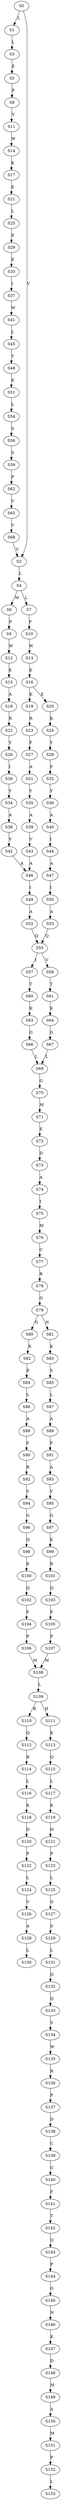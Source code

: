 strict digraph  {
	S0 -> S1 [ label = L ];
	S0 -> S2 [ label = V ];
	S1 -> S3 [ label = L ];
	S2 -> S4 [ label = L ];
	S3 -> S5 [ label = E ];
	S4 -> S6 [ label = M ];
	S4 -> S7 [ label = L ];
	S5 -> S8 [ label = P ];
	S6 -> S9 [ label = P ];
	S7 -> S10 [ label = P ];
	S8 -> S11 [ label = V ];
	S9 -> S12 [ label = W ];
	S10 -> S13 [ label = W ];
	S11 -> S14 [ label = W ];
	S12 -> S15 [ label = E ];
	S13 -> S16 [ label = E ];
	S14 -> S17 [ label = K ];
	S15 -> S18 [ label = A ];
	S16 -> S19 [ label = K ];
	S16 -> S20 [ label = E ];
	S17 -> S21 [ label = E ];
	S18 -> S22 [ label = R ];
	S19 -> S23 [ label = R ];
	S20 -> S24 [ label = K ];
	S21 -> S25 [ label = L ];
	S22 -> S26 [ label = Y ];
	S23 -> S27 [ label = F ];
	S24 -> S28 [ label = Y ];
	S25 -> S29 [ label = E ];
	S26 -> S30 [ label = I ];
	S27 -> S31 [ label = A ];
	S28 -> S32 [ label = F ];
	S29 -> S33 [ label = E ];
	S30 -> S34 [ label = Y ];
	S31 -> S35 [ label = Y ];
	S32 -> S36 [ label = Y ];
	S33 -> S37 [ label = I ];
	S34 -> S38 [ label = A ];
	S35 -> S39 [ label = A ];
	S36 -> S40 [ label = A ];
	S37 -> S41 [ label = W ];
	S38 -> S42 [ label = V ];
	S39 -> S43 [ label = V ];
	S40 -> S44 [ label = I ];
	S41 -> S45 [ label = L ];
	S42 -> S46 [ label = A ];
	S43 -> S46 [ label = A ];
	S44 -> S47 [ label = A ];
	S45 -> S48 [ label = Y ];
	S46 -> S49 [ label = I ];
	S47 -> S50 [ label = I ];
	S48 -> S51 [ label = K ];
	S49 -> S52 [ label = A ];
	S50 -> S53 [ label = A ];
	S51 -> S54 [ label = L ];
	S52 -> S55 [ label = Q ];
	S53 -> S55 [ label = Q ];
	S54 -> S56 [ label = S ];
	S55 -> S57 [ label = I ];
	S55 -> S58 [ label = V ];
	S56 -> S59 [ label = S ];
	S57 -> S60 [ label = T ];
	S58 -> S61 [ label = T ];
	S59 -> S62 [ label = P ];
	S60 -> S63 [ label = K ];
	S61 -> S64 [ label = K ];
	S62 -> S65 [ label = V ];
	S63 -> S66 [ label = G ];
	S64 -> S67 [ label = G ];
	S65 -> S68 [ label = V ];
	S66 -> S69 [ label = L ];
	S67 -> S69 [ label = L ];
	S68 -> S2 [ label = V ];
	S69 -> S70 [ label = G ];
	S70 -> S71 [ label = M ];
	S71 -> S72 [ label = E ];
	S72 -> S73 [ label = D ];
	S73 -> S74 [ label = A ];
	S74 -> S75 [ label = I ];
	S75 -> S76 [ label = M ];
	S76 -> S77 [ label = C ];
	S77 -> S78 [ label = R ];
	S78 -> S79 [ label = G ];
	S79 -> S80 [ label = G ];
	S79 -> S81 [ label = N ];
	S80 -> S82 [ label = K ];
	S81 -> S83 [ label = K ];
	S82 -> S84 [ label = E ];
	S83 -> S85 [ label = S ];
	S84 -> S86 [ label = L ];
	S85 -> S87 [ label = L ];
	S86 -> S88 [ label = A ];
	S87 -> S89 [ label = A ];
	S88 -> S90 [ label = F ];
	S89 -> S91 [ label = F ];
	S90 -> S92 [ label = R ];
	S91 -> S93 [ label = A ];
	S92 -> S94 [ label = V ];
	S93 -> S95 [ label = V ];
	S94 -> S96 [ label = G ];
	S95 -> S97 [ label = G ];
	S96 -> S98 [ label = Q ];
	S97 -> S99 [ label = K ];
	S98 -> S100 [ label = K ];
	S99 -> S101 [ label = R ];
	S100 -> S102 [ label = Q ];
	S101 -> S103 [ label = Q ];
	S102 -> S104 [ label = F ];
	S103 -> S105 [ label = F ];
	S104 -> S106 [ label = P ];
	S105 -> S107 [ label = P ];
	S106 -> S108 [ label = M ];
	S107 -> S108 [ label = M ];
	S108 -> S109 [ label = L ];
	S109 -> S110 [ label = R ];
	S109 -> S111 [ label = H ];
	S110 -> S112 [ label = Q ];
	S111 -> S113 [ label = K ];
	S112 -> S114 [ label = R ];
	S113 -> S115 [ label = Q ];
	S114 -> S116 [ label = L ];
	S115 -> S117 [ label = L ];
	S116 -> S118 [ label = K ];
	S117 -> S119 [ label = K ];
	S118 -> S120 [ label = D ];
	S119 -> S121 [ label = H ];
	S120 -> S122 [ label = P ];
	S121 -> S123 [ label = P ];
	S122 -> S124 [ label = L ];
	S123 -> S125 [ label = L ];
	S124 -> S126 [ label = V ];
	S125 -> S127 [ label = G ];
	S126 -> S128 [ label = A ];
	S127 -> S129 [ label = S ];
	S128 -> S130 [ label = L ];
	S129 -> S131 [ label = L ];
	S131 -> S132 [ label = Q ];
	S132 -> S133 [ label = Q ];
	S133 -> S134 [ label = S ];
	S134 -> S135 [ label = W ];
	S135 -> S136 [ label = R ];
	S136 -> S137 [ label = P ];
	S137 -> S138 [ label = D ];
	S138 -> S139 [ label = C ];
	S139 -> S140 [ label = G ];
	S140 -> S141 [ label = F ];
	S141 -> S142 [ label = T ];
	S142 -> S143 [ label = Q ];
	S143 -> S144 [ label = P ];
	S144 -> S145 [ label = G ];
	S145 -> S146 [ label = N ];
	S146 -> S147 [ label = K ];
	S147 -> S148 [ label = D ];
	S148 -> S149 [ label = M ];
	S149 -> S150 [ label = A ];
	S150 -> S151 [ label = M ];
	S151 -> S152 [ label = P ];
	S152 -> S153 [ label = L ];
}
